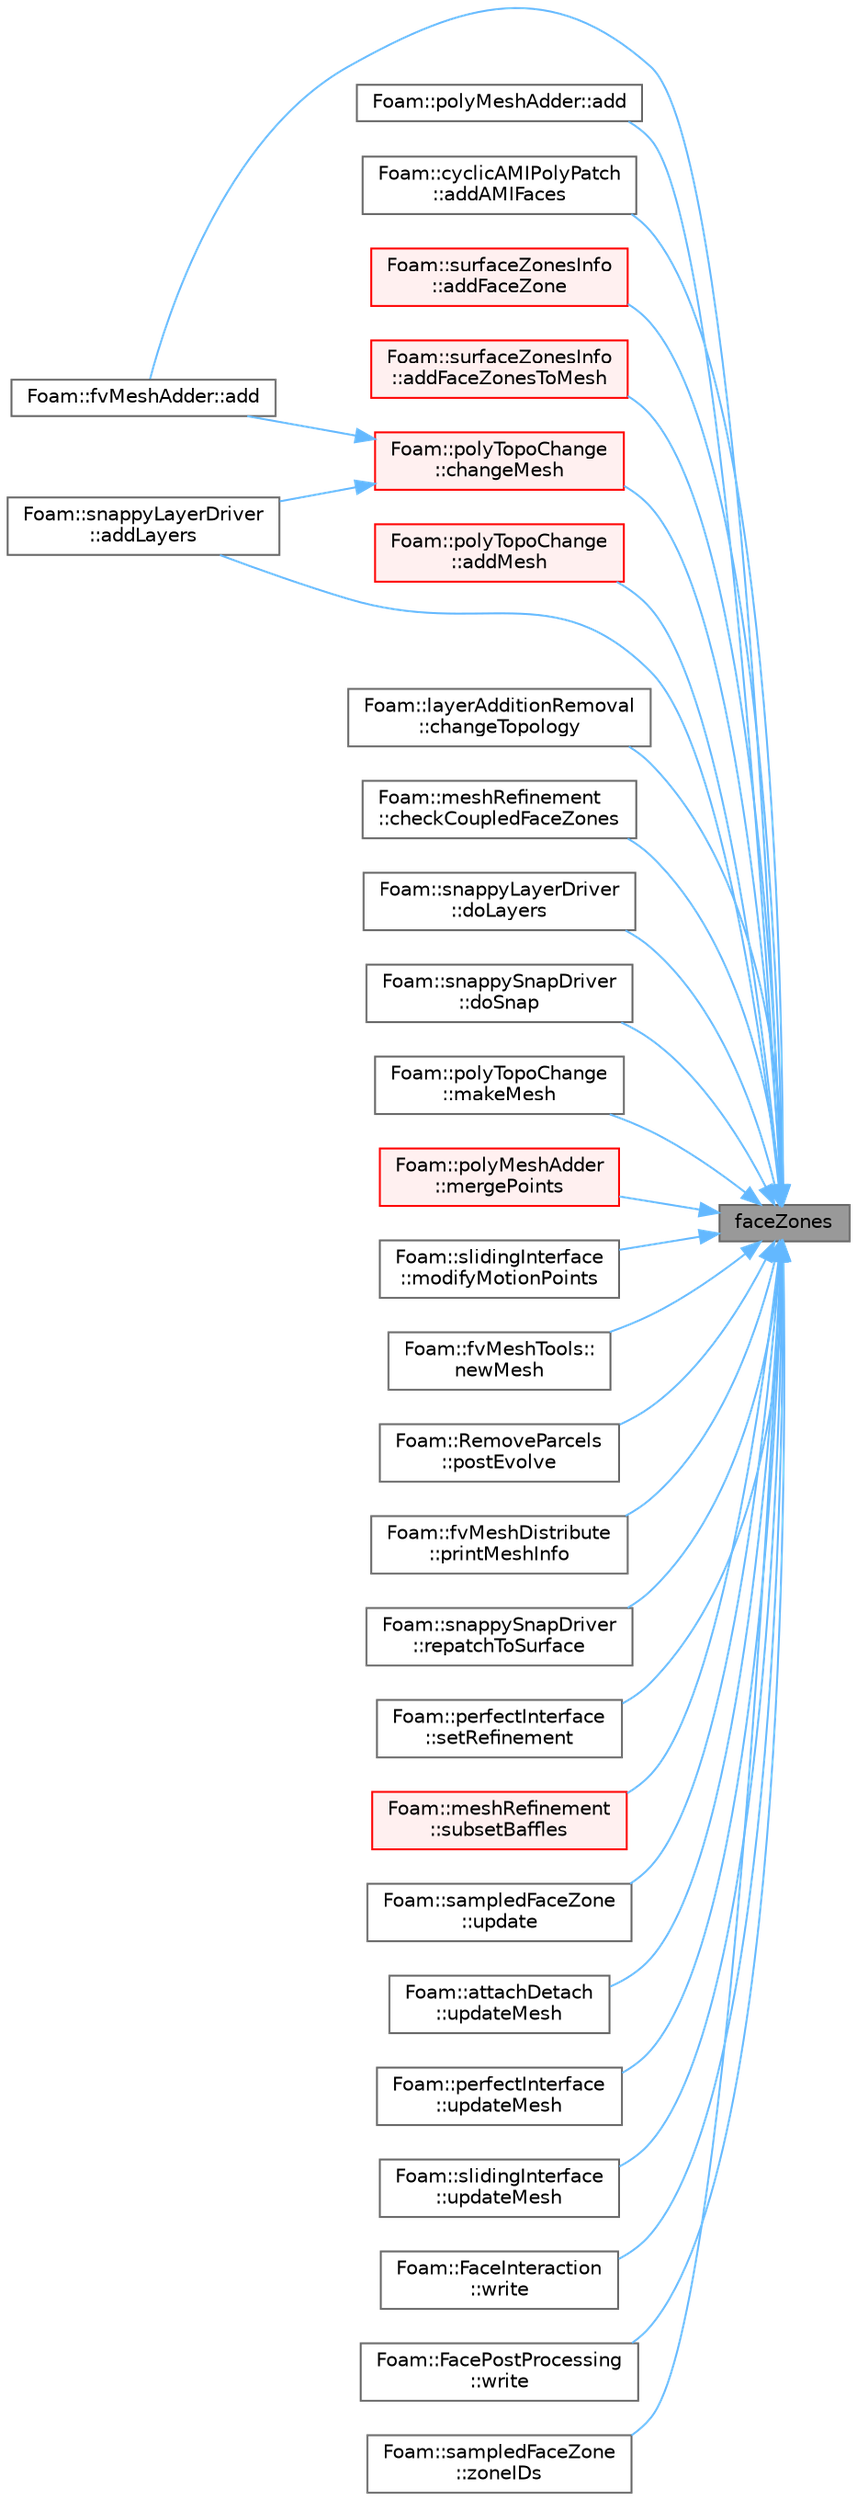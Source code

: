digraph "faceZones"
{
 // LATEX_PDF_SIZE
  bgcolor="transparent";
  edge [fontname=Helvetica,fontsize=10,labelfontname=Helvetica,labelfontsize=10];
  node [fontname=Helvetica,fontsize=10,shape=box,height=0.2,width=0.4];
  rankdir="RL";
  Node1 [id="Node000001",label="faceZones",height=0.2,width=0.4,color="gray40", fillcolor="grey60", style="filled", fontcolor="black",tooltip=" "];
  Node1 -> Node2 [id="edge1_Node000001_Node000002",dir="back",color="steelblue1",style="solid",tooltip=" "];
  Node2 [id="Node000002",label="Foam::fvMeshAdder::add",height=0.2,width=0.4,color="grey40", fillcolor="white", style="filled",URL="$classFoam_1_1fvMeshAdder.html#a4ca93ce70fe785e93c54e6cf4f634105",tooltip=" "];
  Node1 -> Node3 [id="edge2_Node000001_Node000003",dir="back",color="steelblue1",style="solid",tooltip=" "];
  Node3 [id="Node000003",label="Foam::polyMeshAdder::add",height=0.2,width=0.4,color="grey40", fillcolor="white", style="filled",URL="$classFoam_1_1polyMeshAdder.html#a5207e408d00b1a15de193ada7d0361c6",tooltip=" "];
  Node1 -> Node4 [id="edge3_Node000001_Node000004",dir="back",color="steelblue1",style="solid",tooltip=" "];
  Node4 [id="Node000004",label="Foam::cyclicAMIPolyPatch\l::addAMIFaces",height=0.2,width=0.4,color="grey40", fillcolor="white", style="filled",URL="$classFoam_1_1cyclicAMIPolyPatch.html#a27c3e70624127312442dcf9ce98f75e9",tooltip=" "];
  Node1 -> Node5 [id="edge4_Node000001_Node000005",dir="back",color="steelblue1",style="solid",tooltip=" "];
  Node5 [id="Node000005",label="Foam::surfaceZonesInfo\l::addFaceZone",height=0.2,width=0.4,color="red", fillcolor="#FFF0F0", style="filled",URL="$classFoam_1_1surfaceZonesInfo.html#a4782a6d6cf4c0fd0df7f8bc407eb48d3",tooltip=" "];
  Node1 -> Node9 [id="edge5_Node000001_Node000009",dir="back",color="steelblue1",style="solid",tooltip=" "];
  Node9 [id="Node000009",label="Foam::surfaceZonesInfo\l::addFaceZonesToMesh",height=0.2,width=0.4,color="red", fillcolor="#FFF0F0", style="filled",URL="$classFoam_1_1surfaceZonesInfo.html#aae631870262af6552d146eb35acd3144",tooltip=" "];
  Node1 -> Node10 [id="edge6_Node000001_Node000010",dir="back",color="steelblue1",style="solid",tooltip=" "];
  Node10 [id="Node000010",label="Foam::snappyLayerDriver\l::addLayers",height=0.2,width=0.4,color="grey40", fillcolor="white", style="filled",URL="$classFoam_1_1snappyLayerDriver.html#a2654851d1ffedc26e8ff1424f7097ba6",tooltip=" "];
  Node1 -> Node11 [id="edge7_Node000001_Node000011",dir="back",color="steelblue1",style="solid",tooltip=" "];
  Node11 [id="Node000011",label="Foam::polyTopoChange\l::addMesh",height=0.2,width=0.4,color="red", fillcolor="#FFF0F0", style="filled",URL="$classFoam_1_1polyTopoChange.html#a6d4f7e88c9f790548983228532991aea",tooltip=" "];
  Node1 -> Node13 [id="edge8_Node000001_Node000013",dir="back",color="steelblue1",style="solid",tooltip=" "];
  Node13 [id="Node000013",label="Foam::polyTopoChange\l::changeMesh",height=0.2,width=0.4,color="red", fillcolor="#FFF0F0", style="filled",URL="$classFoam_1_1polyTopoChange.html#aadea253a54827c1e9ba3edf6deb58fe8",tooltip=" "];
  Node13 -> Node2 [id="edge9_Node000013_Node000002",dir="back",color="steelblue1",style="solid",tooltip=" "];
  Node13 -> Node10 [id="edge10_Node000013_Node000010",dir="back",color="steelblue1",style="solid",tooltip=" "];
  Node1 -> Node30 [id="edge11_Node000001_Node000030",dir="back",color="steelblue1",style="solid",tooltip=" "];
  Node30 [id="Node000030",label="Foam::layerAdditionRemoval\l::changeTopology",height=0.2,width=0.4,color="grey40", fillcolor="white", style="filled",URL="$classFoam_1_1layerAdditionRemoval.html#a837dedbb253fe1b4140e2fc1112e95e9",tooltip=" "];
  Node1 -> Node31 [id="edge12_Node000001_Node000031",dir="back",color="steelblue1",style="solid",tooltip=" "];
  Node31 [id="Node000031",label="Foam::meshRefinement\l::checkCoupledFaceZones",height=0.2,width=0.4,color="grey40", fillcolor="white", style="filled",URL="$classFoam_1_1meshRefinement.html#a9ba55ad37b0d2cb2314d246df7da8040",tooltip=" "];
  Node1 -> Node32 [id="edge13_Node000001_Node000032",dir="back",color="steelblue1",style="solid",tooltip=" "];
  Node32 [id="Node000032",label="Foam::snappyLayerDriver\l::doLayers",height=0.2,width=0.4,color="grey40", fillcolor="white", style="filled",URL="$classFoam_1_1snappyLayerDriver.html#ab5d22de610634a4b1d7160dc1fcbe731",tooltip=" "];
  Node1 -> Node33 [id="edge14_Node000001_Node000033",dir="back",color="steelblue1",style="solid",tooltip=" "];
  Node33 [id="Node000033",label="Foam::snappySnapDriver\l::doSnap",height=0.2,width=0.4,color="grey40", fillcolor="white", style="filled",URL="$classFoam_1_1snappySnapDriver.html#aa958f4f6d3063fa318a31ef8d8ba90e4",tooltip=" "];
  Node1 -> Node34 [id="edge15_Node000001_Node000034",dir="back",color="steelblue1",style="solid",tooltip=" "];
  Node34 [id="Node000034",label="Foam::polyTopoChange\l::makeMesh",height=0.2,width=0.4,color="grey40", fillcolor="white", style="filled",URL="$classFoam_1_1polyTopoChange.html#a196fb392355d93acc1507579173d306a",tooltip=" "];
  Node1 -> Node35 [id="edge16_Node000001_Node000035",dir="back",color="steelblue1",style="solid",tooltip=" "];
  Node35 [id="Node000035",label="Foam::polyMeshAdder\l::mergePoints",height=0.2,width=0.4,color="red", fillcolor="#FFF0F0", style="filled",URL="$classFoam_1_1polyMeshAdder.html#a4a56041144898b62dd90a030e2143d1a",tooltip=" "];
  Node1 -> Node36 [id="edge17_Node000001_Node000036",dir="back",color="steelblue1",style="solid",tooltip=" "];
  Node36 [id="Node000036",label="Foam::slidingInterface\l::modifyMotionPoints",height=0.2,width=0.4,color="grey40", fillcolor="white", style="filled",URL="$classFoam_1_1slidingInterface.html#ac05c3f18da75b17c4b6c13757cacbff1",tooltip=" "];
  Node1 -> Node37 [id="edge18_Node000001_Node000037",dir="back",color="steelblue1",style="solid",tooltip=" "];
  Node37 [id="Node000037",label="Foam::fvMeshTools::\lnewMesh",height=0.2,width=0.4,color="grey40", fillcolor="white", style="filled",URL="$classFoam_1_1fvMeshTools.html#a5a5aeacedb38e24c795395006292ae22",tooltip=" "];
  Node1 -> Node38 [id="edge19_Node000001_Node000038",dir="back",color="steelblue1",style="solid",tooltip=" "];
  Node38 [id="Node000038",label="Foam::RemoveParcels\l::postEvolve",height=0.2,width=0.4,color="grey40", fillcolor="white", style="filled",URL="$classFoam_1_1RemoveParcels.html#a9f8e6095c3ddcbe1f1c2afcfcf5acfce",tooltip=" "];
  Node1 -> Node39 [id="edge20_Node000001_Node000039",dir="back",color="steelblue1",style="solid",tooltip=" "];
  Node39 [id="Node000039",label="Foam::fvMeshDistribute\l::printMeshInfo",height=0.2,width=0.4,color="grey40", fillcolor="white", style="filled",URL="$classFoam_1_1fvMeshDistribute.html#a8a0700fdb9e32ce9809a663ad13ab01b",tooltip=" "];
  Node1 -> Node40 [id="edge21_Node000001_Node000040",dir="back",color="steelblue1",style="solid",tooltip=" "];
  Node40 [id="Node000040",label="Foam::snappySnapDriver\l::repatchToSurface",height=0.2,width=0.4,color="grey40", fillcolor="white", style="filled",URL="$classFoam_1_1snappySnapDriver.html#abf0c9c836463b6164ef331dce238b2fa",tooltip=" "];
  Node1 -> Node41 [id="edge22_Node000001_Node000041",dir="back",color="steelblue1",style="solid",tooltip=" "];
  Node41 [id="Node000041",label="Foam::perfectInterface\l::setRefinement",height=0.2,width=0.4,color="grey40", fillcolor="white", style="filled",URL="$classFoam_1_1perfectInterface.html#a7253b581bef08b26159ea0e738a8883a",tooltip=" "];
  Node1 -> Node42 [id="edge23_Node000001_Node000042",dir="back",color="steelblue1",style="solid",tooltip=" "];
  Node42 [id="Node000042",label="Foam::meshRefinement\l::subsetBaffles",height=0.2,width=0.4,color="red", fillcolor="#FFF0F0", style="filled",URL="$classFoam_1_1meshRefinement.html#a3627b69a66e2af8c2a58d02964a1197f",tooltip=" "];
  Node1 -> Node44 [id="edge24_Node000001_Node000044",dir="back",color="steelblue1",style="solid",tooltip=" "];
  Node44 [id="Node000044",label="Foam::sampledFaceZone\l::update",height=0.2,width=0.4,color="grey40", fillcolor="white", style="filled",URL="$classFoam_1_1sampledFaceZone.html#aa2aac016e2bf7b5bd2b271786c2791aa",tooltip=" "];
  Node1 -> Node45 [id="edge25_Node000001_Node000045",dir="back",color="steelblue1",style="solid",tooltip=" "];
  Node45 [id="Node000045",label="Foam::attachDetach\l::updateMesh",height=0.2,width=0.4,color="grey40", fillcolor="white", style="filled",URL="$classFoam_1_1attachDetach.html#ad57565956fd4064299f4bd3c4eebb1d4",tooltip=" "];
  Node1 -> Node46 [id="edge26_Node000001_Node000046",dir="back",color="steelblue1",style="solid",tooltip=" "];
  Node46 [id="Node000046",label="Foam::perfectInterface\l::updateMesh",height=0.2,width=0.4,color="grey40", fillcolor="white", style="filled",URL="$classFoam_1_1perfectInterface.html#ad57565956fd4064299f4bd3c4eebb1d4",tooltip=" "];
  Node1 -> Node47 [id="edge27_Node000001_Node000047",dir="back",color="steelblue1",style="solid",tooltip=" "];
  Node47 [id="Node000047",label="Foam::slidingInterface\l::updateMesh",height=0.2,width=0.4,color="grey40", fillcolor="white", style="filled",URL="$classFoam_1_1slidingInterface.html#ad57565956fd4064299f4bd3c4eebb1d4",tooltip=" "];
  Node1 -> Node48 [id="edge28_Node000001_Node000048",dir="back",color="steelblue1",style="solid",tooltip=" "];
  Node48 [id="Node000048",label="Foam::FaceInteraction\l::write",height=0.2,width=0.4,color="grey40", fillcolor="white", style="filled",URL="$classFoam_1_1FaceInteraction.html#aac759501cf6c7895a70eecbef0226ae1",tooltip=" "];
  Node1 -> Node49 [id="edge29_Node000001_Node000049",dir="back",color="steelblue1",style="solid",tooltip=" "];
  Node49 [id="Node000049",label="Foam::FacePostProcessing\l::write",height=0.2,width=0.4,color="grey40", fillcolor="white", style="filled",URL="$classFoam_1_1FacePostProcessing.html#aac759501cf6c7895a70eecbef0226ae1",tooltip=" "];
  Node1 -> Node50 [id="edge30_Node000001_Node000050",dir="back",color="steelblue1",style="solid",tooltip=" "];
  Node50 [id="Node000050",label="Foam::sampledFaceZone\l::zoneIDs",height=0.2,width=0.4,color="grey40", fillcolor="white", style="filled",URL="$classFoam_1_1sampledFaceZone.html#a919f36e933da79049660076a4ae83de0",tooltip=" "];
}
